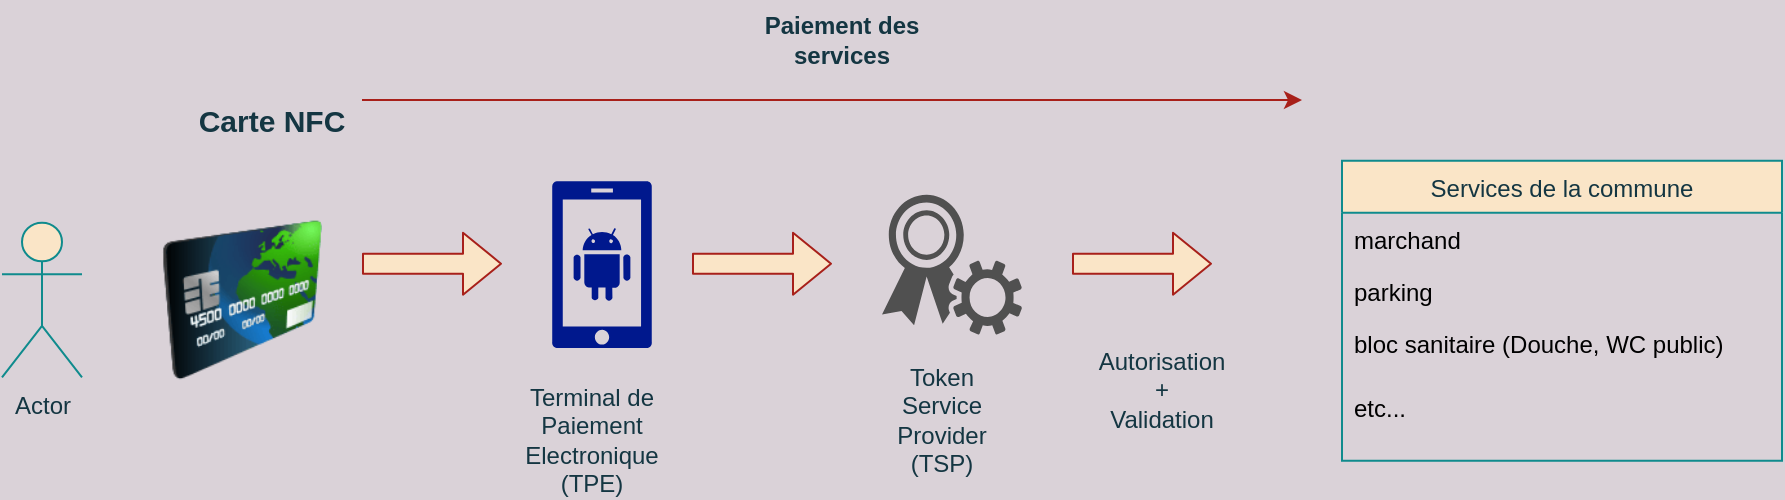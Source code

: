 <mxfile version="14.7.0" type="github">
  <diagram id="O5IYRW_OMI5xlMHlh6RX" name="Page-1">
    <mxGraphModel dx="1422" dy="772" grid="1" gridSize="10" guides="1" tooltips="1" connect="1" arrows="1" fold="1" page="1" pageScale="1" pageWidth="827" pageHeight="1169" background="#DAD2D8" math="0" shadow="0">
      <root>
        <object label="" id="0">
          <mxCell />
        </object>
        <mxCell id="1" parent="0" />
        <mxCell id="yH5T-5SIDCs4Sr409N1y-1" value="Actor" style="shape=umlActor;verticalLabelPosition=bottom;verticalAlign=top;html=1;outlineConnect=0;fillColor=#FAE5C7;strokeColor=#0F8B8D;fontColor=#143642;" vertex="1" parent="1">
          <mxGeometry x="20" y="221.34" width="40" height="77.33" as="geometry" />
        </mxCell>
        <mxCell id="yH5T-5SIDCs4Sr409N1y-2" value="" style="image;html=1;image=img/lib/clip_art/finance/Credit_Card_128x128.png;labelBackgroundColor=#DAD2D8;fillColor=#FAE5C7;strokeColor=#0F8B8D;fontColor=#143642;" vertex="1" parent="1">
          <mxGeometry x="100" y="220" width="80" height="80" as="geometry" />
        </mxCell>
        <mxCell id="yH5T-5SIDCs4Sr409N1y-4" value="&lt;b&gt;&lt;font style=&quot;font-size: 15px&quot;&gt;Carte NFC&lt;/font&gt;&lt;/b&gt;" style="text;html=1;strokeColor=none;fillColor=none;align=center;verticalAlign=middle;whiteSpace=wrap;rounded=0;sketch=0;fontColor=#143642;" vertex="1" parent="1">
          <mxGeometry x="110" y="160" width="90" height="20" as="geometry" />
        </mxCell>
        <mxCell id="yH5T-5SIDCs4Sr409N1y-5" value="" style="shape=flexArrow;endArrow=classic;html=1;fontColor=#143642;strokeColor=#A8201A;fillColor=#FAE5C7;" edge="1" parent="1">
          <mxGeometry width="50" height="50" relative="1" as="geometry">
            <mxPoint x="200" y="241.83" as="sourcePoint" />
            <mxPoint x="270" y="241.83" as="targetPoint" />
          </mxGeometry>
        </mxCell>
        <mxCell id="yH5T-5SIDCs4Sr409N1y-9" value="Services de la commune" style="swimlane;fontStyle=0;childLayout=stackLayout;horizontal=1;startSize=26;horizontalStack=0;resizeParent=1;resizeParentMax=0;resizeLast=0;collapsible=1;marginBottom=0;rounded=0;sketch=0;fontColor=#143642;strokeColor=#0F8B8D;fillColor=#FAE5C7;" vertex="1" parent="1">
          <mxGeometry x="690" y="190.33" width="220" height="150" as="geometry">
            <mxRectangle x="600" y="180" width="160" height="26" as="alternateBounds" />
          </mxGeometry>
        </mxCell>
        <mxCell id="yH5T-5SIDCs4Sr409N1y-10" value="marchand" style="text;strokeColor=none;fillColor=none;align=left;verticalAlign=top;spacingLeft=4;spacingRight=4;overflow=hidden;rotatable=0;points=[[0,0.5],[1,0.5]];portConstraint=eastwest;" vertex="1" parent="yH5T-5SIDCs4Sr409N1y-9">
          <mxGeometry y="26" width="220" height="26" as="geometry" />
        </mxCell>
        <mxCell id="yH5T-5SIDCs4Sr409N1y-11" value="parking" style="text;strokeColor=none;fillColor=none;align=left;verticalAlign=top;spacingLeft=4;spacingRight=4;overflow=hidden;rotatable=0;points=[[0,0.5],[1,0.5]];portConstraint=eastwest;" vertex="1" parent="yH5T-5SIDCs4Sr409N1y-9">
          <mxGeometry y="52" width="220" height="26" as="geometry" />
        </mxCell>
        <mxCell id="yH5T-5SIDCs4Sr409N1y-12" value="bloc sanitaire (Douche, WC public)" style="text;strokeColor=none;fillColor=none;align=left;verticalAlign=top;spacingLeft=4;spacingRight=4;overflow=hidden;rotatable=0;points=[[0,0.5],[1,0.5]];portConstraint=eastwest;" vertex="1" parent="yH5T-5SIDCs4Sr409N1y-9">
          <mxGeometry y="78" width="220" height="32" as="geometry" />
        </mxCell>
        <mxCell id="yH5T-5SIDCs4Sr409N1y-28" value="etc..." style="text;strokeColor=none;fillColor=none;align=left;verticalAlign=top;spacingLeft=4;spacingRight=4;overflow=hidden;rotatable=0;points=[[0,0.5],[1,0.5]];portConstraint=eastwest;" vertex="1" parent="yH5T-5SIDCs4Sr409N1y-9">
          <mxGeometry y="110" width="220" height="40" as="geometry" />
        </mxCell>
        <mxCell id="yH5T-5SIDCs4Sr409N1y-15" value="&lt;b&gt;Paiement des services&lt;/b&gt;" style="text;html=1;strokeColor=none;fillColor=none;align=center;verticalAlign=middle;whiteSpace=wrap;rounded=0;sketch=0;fontColor=#143642;" vertex="1" parent="1">
          <mxGeometry x="400" y="110" width="80" height="40" as="geometry" />
        </mxCell>
        <mxCell id="yH5T-5SIDCs4Sr409N1y-17" value="" style="aspect=fixed;pointerEvents=1;shadow=0;dashed=0;html=1;strokeColor=none;labelPosition=center;verticalLabelPosition=bottom;verticalAlign=top;align=center;fillColor=#00188D;shape=mxgraph.mscae.enterprise.android_phone;rounded=0;sketch=0;fontColor=#143642;" vertex="1" parent="1">
          <mxGeometry x="295" y="200.67" width="50" height="83.33" as="geometry" />
        </mxCell>
        <mxCell id="yH5T-5SIDCs4Sr409N1y-19" value="Terminal de Paiement Electronique (TPE)&lt;br&gt;" style="text;html=1;strokeColor=none;fillColor=none;align=center;verticalAlign=middle;whiteSpace=wrap;rounded=0;sketch=0;fontColor=#143642;" vertex="1" parent="1">
          <mxGeometry x="295" y="320" width="40" height="20" as="geometry" />
        </mxCell>
        <mxCell id="yH5T-5SIDCs4Sr409N1y-21" value="" style="shape=flexArrow;endArrow=classic;html=1;fontColor=#143642;strokeColor=#A8201A;fillColor=#FAE5C7;" edge="1" parent="1">
          <mxGeometry width="50" height="50" relative="1" as="geometry">
            <mxPoint x="365" y="241.83" as="sourcePoint" />
            <mxPoint x="435" y="241.83" as="targetPoint" />
          </mxGeometry>
        </mxCell>
        <mxCell id="yH5T-5SIDCs4Sr409N1y-22" value="" style="pointerEvents=1;shadow=0;dashed=0;html=1;strokeColor=none;fillColor=#505050;labelPosition=center;verticalLabelPosition=bottom;verticalAlign=top;outlineConnect=0;align=center;shape=mxgraph.office.security.token_service;rounded=0;sketch=0;fontColor=#143642;" vertex="1" parent="1">
          <mxGeometry x="460" y="207.33" width="70" height="70" as="geometry" />
        </mxCell>
        <mxCell id="yH5T-5SIDCs4Sr409N1y-23" value="Token Service Provider&lt;br&gt;(TSP)" style="text;html=1;strokeColor=none;fillColor=none;align=center;verticalAlign=middle;whiteSpace=wrap;rounded=0;sketch=0;fontColor=#143642;" vertex="1" parent="1">
          <mxGeometry x="470" y="310" width="40" height="20" as="geometry" />
        </mxCell>
        <mxCell id="yH5T-5SIDCs4Sr409N1y-25" value="" style="shape=flexArrow;endArrow=classic;html=1;fontColor=#143642;strokeColor=#A8201A;fillColor=#FAE5C7;" edge="1" parent="1">
          <mxGeometry width="50" height="50" relative="1" as="geometry">
            <mxPoint x="555" y="241.83" as="sourcePoint" />
            <mxPoint x="625" y="241.83" as="targetPoint" />
          </mxGeometry>
        </mxCell>
        <mxCell id="yH5T-5SIDCs4Sr409N1y-26" value="Autorisation&lt;br&gt;+&lt;br&gt;Validation" style="text;html=1;strokeColor=none;fillColor=none;align=center;verticalAlign=middle;whiteSpace=wrap;rounded=0;sketch=0;fontColor=#143642;" vertex="1" parent="1">
          <mxGeometry x="530" y="270" width="140" height="70" as="geometry" />
        </mxCell>
        <mxCell id="yH5T-5SIDCs4Sr409N1y-27" value="" style="endArrow=classic;html=1;fontColor=#143642;strokeColor=#A8201A;fillColor=#FAE5C7;exitX=1;exitY=0;exitDx=0;exitDy=0;" edge="1" parent="1" source="yH5T-5SIDCs4Sr409N1y-4">
          <mxGeometry width="50" height="50" relative="1" as="geometry">
            <mxPoint x="364" y="195" as="sourcePoint" />
            <mxPoint x="670" y="160" as="targetPoint" />
          </mxGeometry>
        </mxCell>
      </root>
    </mxGraphModel>
  </diagram>
</mxfile>
